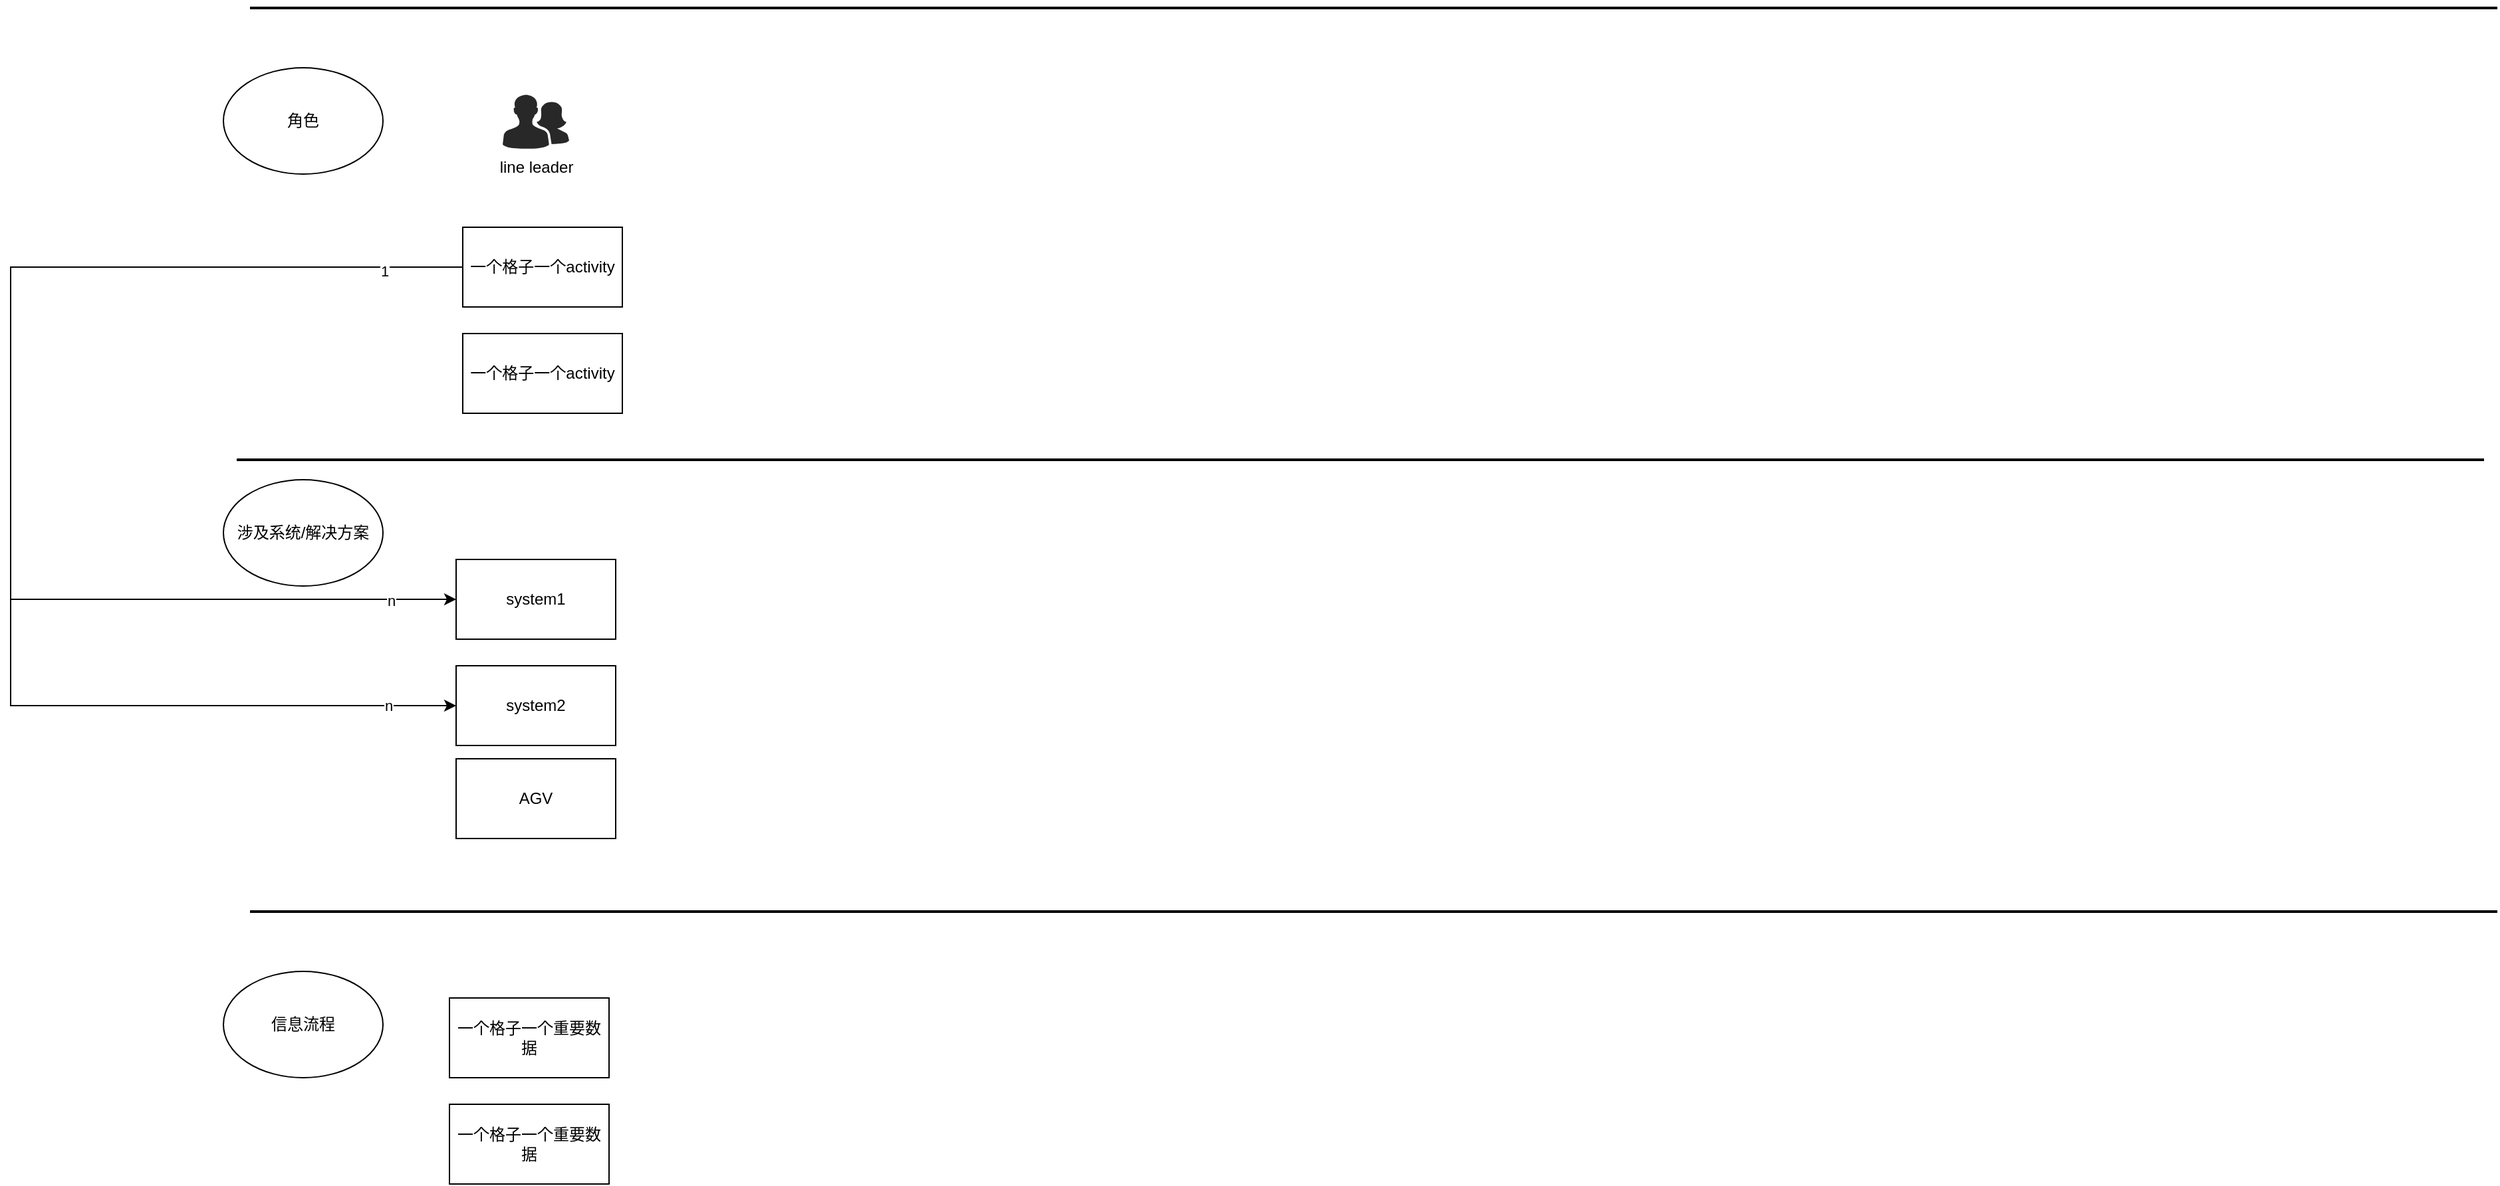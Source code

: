 <mxfile version="20.5.3" type="github">
  <diagram id="yeCforlzdHQ9yYHXllBN" name="第 1 页">
    <mxGraphModel dx="1773" dy="645" grid="1" gridSize="10" guides="1" tooltips="1" connect="1" arrows="1" fold="1" page="1" pageScale="1" pageWidth="827" pageHeight="1169" math="0" shadow="0">
      <root>
        <mxCell id="0" />
        <mxCell id="1" parent="0" />
        <mxCell id="iyEc2Yvwj2VcVuCEns0V-1" value="" style="line;strokeWidth=2;html=1;" vertex="1" parent="1">
          <mxGeometry x="20" y="300" width="1690" height="10" as="geometry" />
        </mxCell>
        <mxCell id="iyEc2Yvwj2VcVuCEns0V-3" value="line leader" style="verticalLabelPosition=bottom;sketch=0;html=1;fillColor=#282828;strokeColor=none;verticalAlign=top;pointerEvents=1;align=center;shape=mxgraph.cisco_safe.people_places_things_icons.icon2;" vertex="1" parent="1">
          <mxGeometry x="210" y="370" width="50" height="41" as="geometry" />
        </mxCell>
        <mxCell id="iyEc2Yvwj2VcVuCEns0V-4" value="角色" style="ellipse;whiteSpace=wrap;html=1;" vertex="1" parent="1">
          <mxGeometry y="350" width="120" height="80" as="geometry" />
        </mxCell>
        <mxCell id="iyEc2Yvwj2VcVuCEns0V-18" style="edgeStyle=orthogonalEdgeStyle;rounded=0;orthogonalLoop=1;jettySize=auto;html=1;entryX=0;entryY=0.5;entryDx=0;entryDy=0;" edge="1" parent="1" source="iyEc2Yvwj2VcVuCEns0V-5" target="iyEc2Yvwj2VcVuCEns0V-10">
          <mxGeometry relative="1" as="geometry">
            <mxPoint x="-120" y="760" as="targetPoint" />
            <Array as="points">
              <mxPoint x="-160" y="500" />
              <mxPoint x="-160" y="750" />
            </Array>
          </mxGeometry>
        </mxCell>
        <mxCell id="iyEc2Yvwj2VcVuCEns0V-23" value="n" style="edgeLabel;html=1;align=center;verticalAlign=middle;resizable=0;points=[];" vertex="1" connectable="0" parent="iyEc2Yvwj2VcVuCEns0V-18">
          <mxGeometry x="0.894" y="-1" relative="1" as="geometry">
            <mxPoint as="offset" />
          </mxGeometry>
        </mxCell>
        <mxCell id="iyEc2Yvwj2VcVuCEns0V-21" style="edgeStyle=orthogonalEdgeStyle;rounded=0;orthogonalLoop=1;jettySize=auto;html=1;entryX=0;entryY=0.5;entryDx=0;entryDy=0;" edge="1" parent="1" source="iyEc2Yvwj2VcVuCEns0V-5" target="iyEc2Yvwj2VcVuCEns0V-11">
          <mxGeometry relative="1" as="geometry">
            <Array as="points">
              <mxPoint x="-160" y="500" />
              <mxPoint x="-160" y="830" />
            </Array>
          </mxGeometry>
        </mxCell>
        <mxCell id="iyEc2Yvwj2VcVuCEns0V-22" value="1" style="edgeLabel;html=1;align=center;verticalAlign=middle;resizable=0;points=[];" vertex="1" connectable="0" parent="iyEc2Yvwj2VcVuCEns0V-21">
          <mxGeometry x="-0.883" y="3" relative="1" as="geometry">
            <mxPoint as="offset" />
          </mxGeometry>
        </mxCell>
        <mxCell id="iyEc2Yvwj2VcVuCEns0V-25" value="n" style="edgeLabel;html=1;align=center;verticalAlign=middle;resizable=0;points=[];" vertex="1" connectable="0" parent="iyEc2Yvwj2VcVuCEns0V-21">
          <mxGeometry x="0.898" relative="1" as="geometry">
            <mxPoint as="offset" />
          </mxGeometry>
        </mxCell>
        <mxCell id="iyEc2Yvwj2VcVuCEns0V-5" value="一个格子一个activity" style="rounded=0;whiteSpace=wrap;html=1;" vertex="1" parent="1">
          <mxGeometry x="180" y="470" width="120" height="60" as="geometry" />
        </mxCell>
        <mxCell id="iyEc2Yvwj2VcVuCEns0V-6" value="一个格子一个activity" style="rounded=0;whiteSpace=wrap;html=1;" vertex="1" parent="1">
          <mxGeometry x="180" y="550" width="120" height="60" as="geometry" />
        </mxCell>
        <mxCell id="iyEc2Yvwj2VcVuCEns0V-7" value="" style="line;strokeWidth=2;html=1;" vertex="1" parent="1">
          <mxGeometry x="10" y="640" width="1690" height="10" as="geometry" />
        </mxCell>
        <mxCell id="iyEc2Yvwj2VcVuCEns0V-9" value="涉及系统/解决方案" style="ellipse;whiteSpace=wrap;html=1;" vertex="1" parent="1">
          <mxGeometry y="660" width="120" height="80" as="geometry" />
        </mxCell>
        <mxCell id="iyEc2Yvwj2VcVuCEns0V-10" value="system1" style="rounded=0;whiteSpace=wrap;html=1;" vertex="1" parent="1">
          <mxGeometry x="175" y="720" width="120" height="60" as="geometry" />
        </mxCell>
        <mxCell id="iyEc2Yvwj2VcVuCEns0V-11" value="system2" style="rounded=0;whiteSpace=wrap;html=1;" vertex="1" parent="1">
          <mxGeometry x="175" y="800" width="120" height="60" as="geometry" />
        </mxCell>
        <mxCell id="iyEc2Yvwj2VcVuCEns0V-12" value="" style="line;strokeWidth=2;html=1;" vertex="1" parent="1">
          <mxGeometry x="20" y="980" width="1690" height="10" as="geometry" />
        </mxCell>
        <mxCell id="iyEc2Yvwj2VcVuCEns0V-14" value="信息流程" style="ellipse;whiteSpace=wrap;html=1;" vertex="1" parent="1">
          <mxGeometry y="1030" width="120" height="80" as="geometry" />
        </mxCell>
        <mxCell id="iyEc2Yvwj2VcVuCEns0V-15" value="一个格子一个重要数据" style="rounded=0;whiteSpace=wrap;html=1;" vertex="1" parent="1">
          <mxGeometry x="170" y="1050" width="120" height="60" as="geometry" />
        </mxCell>
        <mxCell id="iyEc2Yvwj2VcVuCEns0V-16" value="一个格子一个重要数据&lt;br&gt;" style="rounded=0;whiteSpace=wrap;html=1;" vertex="1" parent="1">
          <mxGeometry x="170" y="1130" width="120" height="60" as="geometry" />
        </mxCell>
        <mxCell id="iyEc2Yvwj2VcVuCEns0V-17" value="AGV" style="rounded=0;whiteSpace=wrap;html=1;" vertex="1" parent="1">
          <mxGeometry x="175" y="870" width="120" height="60" as="geometry" />
        </mxCell>
      </root>
    </mxGraphModel>
  </diagram>
</mxfile>
